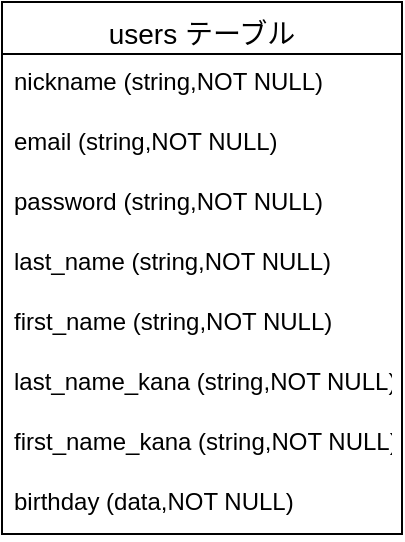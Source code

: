 <mxfile version="13.6.5">
    <diagram id="A1qa-kwfPChiGnlsMk-N" name="ページ1">
        <mxGraphModel dx="2035" dy="815" grid="1" gridSize="10" guides="1" tooltips="1" connect="1" arrows="1" fold="1" page="1" pageScale="1" pageWidth="827" pageHeight="1169" math="0" shadow="0">
            <root>
                <mxCell id="0"/>
                <mxCell id="1" parent="0"/>
                <mxCell id="16" value="users テーブル" style="swimlane;fontStyle=0;childLayout=stackLayout;horizontal=1;startSize=26;horizontalStack=0;resizeParent=1;resizeParentMax=0;resizeLast=0;collapsible=1;marginBottom=0;align=center;fontSize=14;verticalAlign=bottom;" vertex="1" parent="1">
                    <mxGeometry x="-80" y="60" width="200" height="266" as="geometry"/>
                </mxCell>
                <mxCell id="17" value="nickname (string,NOT NULL)" style="text;strokeColor=none;fillColor=none;spacingLeft=4;spacingRight=4;overflow=hidden;rotatable=0;points=[[0,0.5],[1,0.5]];portConstraint=eastwest;fontSize=12;" vertex="1" parent="16">
                    <mxGeometry y="26" width="200" height="30" as="geometry"/>
                </mxCell>
                <mxCell id="18" value="email (string,NOT NULL)" style="text;strokeColor=none;fillColor=none;spacingLeft=4;spacingRight=4;overflow=hidden;rotatable=0;points=[[0,0.5],[1,0.5]];portConstraint=eastwest;fontSize=12;" vertex="1" parent="16">
                    <mxGeometry y="56" width="200" height="30" as="geometry"/>
                </mxCell>
                <mxCell id="19" value="password (string,NOT NULL)" style="text;strokeColor=none;fillColor=none;spacingLeft=4;spacingRight=4;overflow=hidden;rotatable=0;points=[[0,0.5],[1,0.5]];portConstraint=eastwest;fontSize=12;" vertex="1" parent="16">
                    <mxGeometry y="86" width="200" height="30" as="geometry"/>
                </mxCell>
                <mxCell id="26" value="last_name (string,NOT NULL)" style="text;strokeColor=none;fillColor=none;spacingLeft=4;spacingRight=4;overflow=hidden;rotatable=0;points=[[0,0.5],[1,0.5]];portConstraint=eastwest;fontSize=12;" vertex="1" parent="16">
                    <mxGeometry y="116" width="200" height="30" as="geometry"/>
                </mxCell>
                <mxCell id="23" value="first_name (string,NOT NULL)" style="text;strokeColor=none;fillColor=none;spacingLeft=4;spacingRight=4;overflow=hidden;rotatable=0;points=[[0,0.5],[1,0.5]];portConstraint=eastwest;fontSize=12;" vertex="1" parent="16">
                    <mxGeometry y="146" width="200" height="30" as="geometry"/>
                </mxCell>
                <mxCell id="30" value="last_name_kana (string,NOT NULL)" style="text;strokeColor=none;fillColor=none;spacingLeft=4;spacingRight=4;overflow=hidden;rotatable=0;points=[[0,0.5],[1,0.5]];portConstraint=eastwest;fontSize=12;" vertex="1" parent="16">
                    <mxGeometry y="176" width="200" height="30" as="geometry"/>
                </mxCell>
                <mxCell id="28" value="first_name_kana (string,NOT NULL)" style="text;strokeColor=none;fillColor=none;spacingLeft=4;spacingRight=4;overflow=hidden;rotatable=0;points=[[0,0.5],[1,0.5]];portConstraint=eastwest;fontSize=12;" vertex="1" parent="16">
                    <mxGeometry y="206" width="200" height="30" as="geometry"/>
                </mxCell>
                <mxCell id="27" value="birthday (data,NOT NULL)" style="text;strokeColor=none;fillColor=none;spacingLeft=4;spacingRight=4;overflow=hidden;rotatable=0;points=[[0,0.5],[1,0.5]];portConstraint=eastwest;fontSize=12;" vertex="1" parent="16">
                    <mxGeometry y="236" width="200" height="30" as="geometry"/>
                </mxCell>
            </root>
        </mxGraphModel>
    </diagram>
</mxfile>